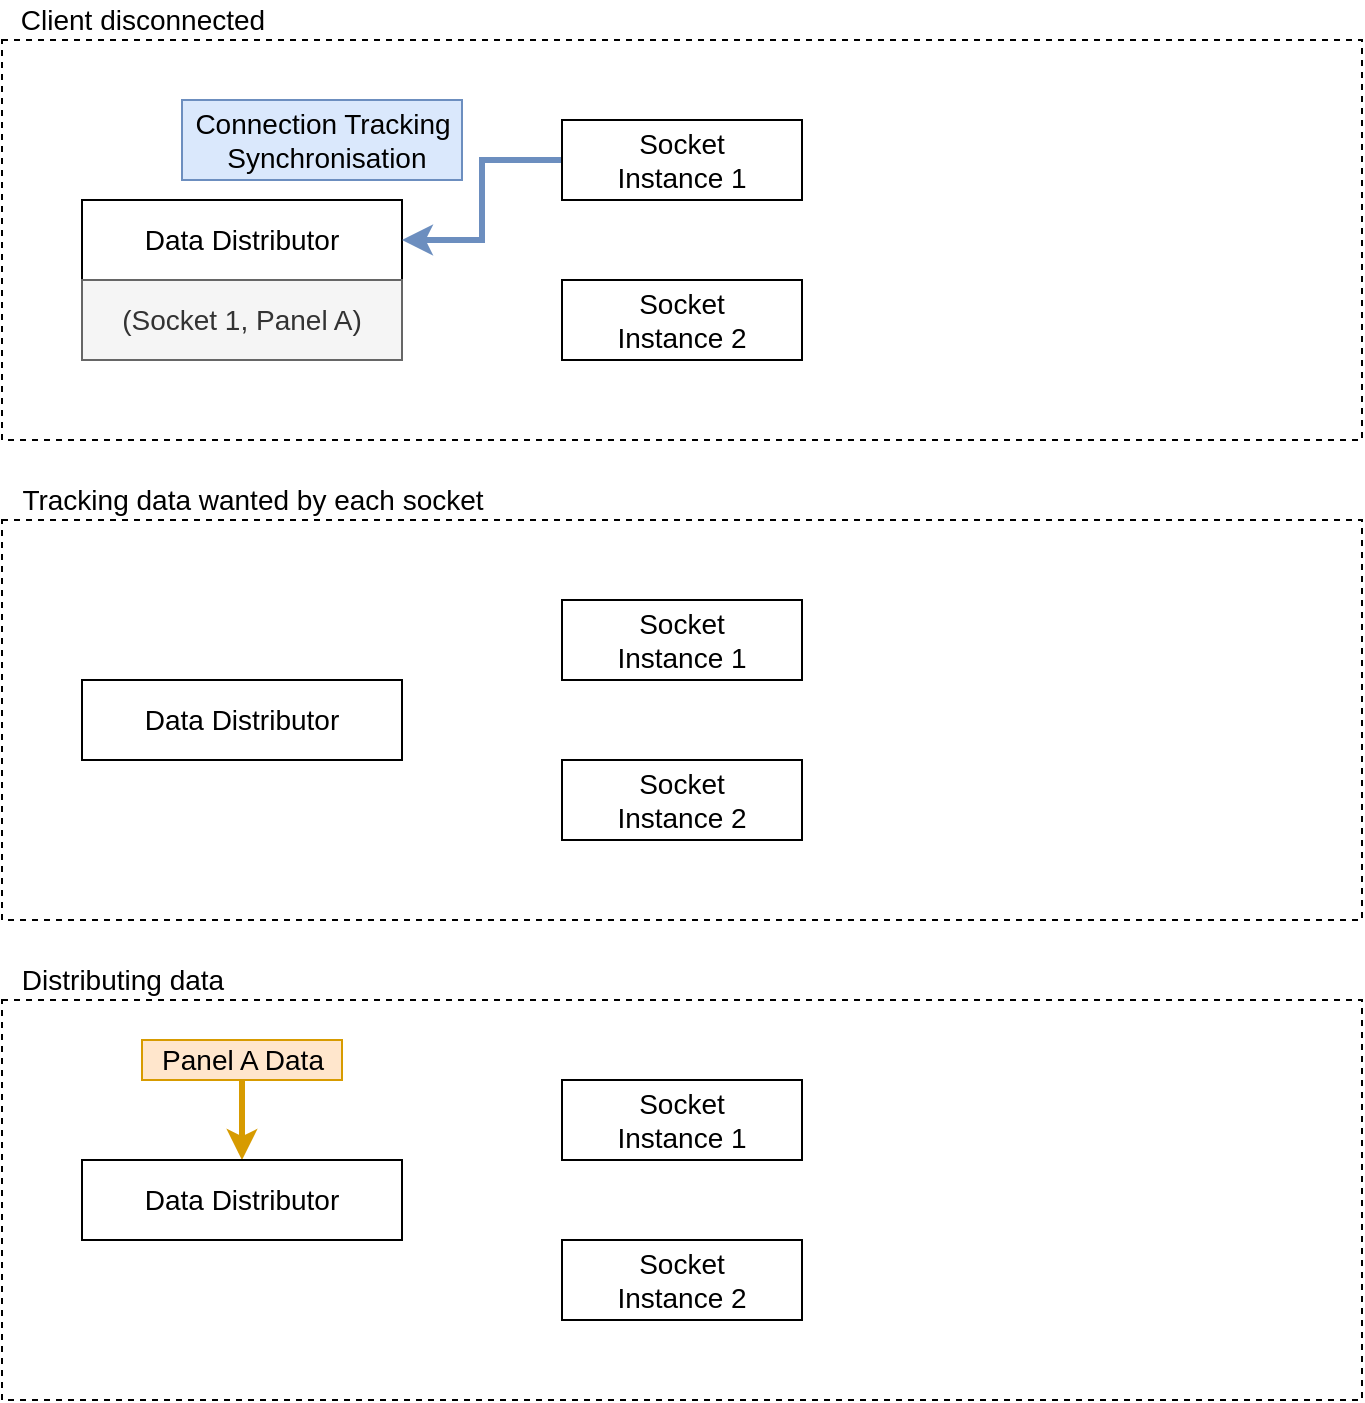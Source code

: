 <mxfile version="12.9.3" type="device"><diagram id="FJ4VgS63eRGLfGzGmcOt" name="Page-1"><mxGraphModel dx="1278" dy="1136" grid="1" gridSize="10" guides="1" tooltips="1" connect="1" arrows="1" fold="1" page="1" pageScale="1" pageWidth="827" pageHeight="1169" math="0" shadow="0"><root><mxCell id="0"/><mxCell id="1" parent="0"/><mxCell id="KcPXLFR7s_Kpa4rdPTK6-59" value="" style="rounded=0;whiteSpace=wrap;html=1;fontSize=14;fillColor=none;dashed=1;" vertex="1" parent="1"><mxGeometry x="40" y="520" width="680" height="200" as="geometry"/></mxCell><mxCell id="KcPXLFR7s_Kpa4rdPTK6-31" value="" style="rounded=0;whiteSpace=wrap;html=1;fontSize=14;fillColor=none;dashed=1;" vertex="1" parent="1"><mxGeometry x="40" y="40" width="680" height="200" as="geometry"/></mxCell><mxCell id="KcPXLFR7s_Kpa4rdPTK6-42" value="" style="rounded=0;whiteSpace=wrap;html=1;fontSize=14;fillColor=none;dashed=1;" vertex="1" parent="1"><mxGeometry x="40" y="280" width="680" height="200" as="geometry"/></mxCell><mxCell id="KcPXLFR7s_Kpa4rdPTK6-1" value="Data Distributor" style="rounded=0;whiteSpace=wrap;html=1;fontSize=14;" vertex="1" parent="1"><mxGeometry x="80" y="120" width="160" height="40" as="geometry"/></mxCell><mxCell id="KcPXLFR7s_Kpa4rdPTK6-6" style="edgeStyle=orthogonalEdgeStyle;rounded=0;orthogonalLoop=1;jettySize=auto;html=1;exitX=0;exitY=0.5;exitDx=0;exitDy=0;entryX=1;entryY=0.5;entryDx=0;entryDy=0;fontSize=14;fillColor=#dae8fc;strokeColor=#6c8ebf;strokeWidth=3;" edge="1" parent="1" source="KcPXLFR7s_Kpa4rdPTK6-2" target="KcPXLFR7s_Kpa4rdPTK6-1"><mxGeometry relative="1" as="geometry"/></mxCell><mxCell id="KcPXLFR7s_Kpa4rdPTK6-2" value="Socket&lt;br&gt;Instance 1" style="rounded=0;whiteSpace=wrap;html=1;fontSize=14;" vertex="1" parent="1"><mxGeometry x="320" y="80" width="120" height="40" as="geometry"/></mxCell><mxCell id="KcPXLFR7s_Kpa4rdPTK6-3" value="Socket&lt;br&gt;Instance 2" style="rounded=0;whiteSpace=wrap;html=1;fontSize=14;" vertex="1" parent="1"><mxGeometry x="320" y="160" width="120" height="40" as="geometry"/></mxCell><mxCell id="KcPXLFR7s_Kpa4rdPTK6-8" value="Connection Tracking&lt;br&gt;&amp;nbsp;Synchronisation" style="text;html=1;align=center;verticalAlign=middle;resizable=0;points=[];autosize=1;fontSize=14;fillColor=#dae8fc;strokeColor=#6c8ebf;" vertex="1" parent="1"><mxGeometry x="130" y="70" width="140" height="40" as="geometry"/></mxCell><mxCell id="KcPXLFR7s_Kpa4rdPTK6-32" value="Client disconnected" style="text;html=1;align=center;verticalAlign=middle;resizable=0;points=[];autosize=1;fontSize=14;" vertex="1" parent="1"><mxGeometry x="40" y="20" width="140" height="20" as="geometry"/></mxCell><mxCell id="KcPXLFR7s_Kpa4rdPTK6-34" value="Data Distributor" style="rounded=0;whiteSpace=wrap;html=1;fontSize=14;" vertex="1" parent="1"><mxGeometry x="80" y="360" width="160" height="40" as="geometry"/></mxCell><mxCell id="KcPXLFR7s_Kpa4rdPTK6-36" value="Socket&lt;br&gt;Instance 1" style="rounded=0;whiteSpace=wrap;html=1;fontSize=14;" vertex="1" parent="1"><mxGeometry x="320" y="320" width="120" height="40" as="geometry"/></mxCell><mxCell id="KcPXLFR7s_Kpa4rdPTK6-37" value="Socket&lt;br&gt;Instance 2" style="rounded=0;whiteSpace=wrap;html=1;fontSize=14;" vertex="1" parent="1"><mxGeometry x="320" y="400" width="120" height="40" as="geometry"/></mxCell><mxCell id="KcPXLFR7s_Kpa4rdPTK6-43" value="Tracking data wanted by each socket" style="text;html=1;align=center;verticalAlign=middle;resizable=0;points=[];autosize=1;fontSize=14;" vertex="1" parent="1"><mxGeometry x="40" y="260" width="250" height="20" as="geometry"/></mxCell><mxCell id="KcPXLFR7s_Kpa4rdPTK6-55" style="edgeStyle=orthogonalEdgeStyle;rounded=0;orthogonalLoop=1;jettySize=auto;html=1;exitX=0.5;exitY=0;exitDx=0;exitDy=0;startArrow=classic;startFill=1;strokeWidth=3;fontSize=14;fillColor=#ffe6cc;strokeColor=#d79b00;endArrow=none;endFill=0;" edge="1" parent="1" source="KcPXLFR7s_Kpa4rdPTK6-46"><mxGeometry relative="1" as="geometry"><mxPoint x="160" y="560" as="targetPoint"/></mxGeometry></mxCell><mxCell id="KcPXLFR7s_Kpa4rdPTK6-46" value="Data Distributor" style="rounded=0;whiteSpace=wrap;html=1;fontSize=14;" vertex="1" parent="1"><mxGeometry x="80" y="600" width="160" height="40" as="geometry"/></mxCell><mxCell id="KcPXLFR7s_Kpa4rdPTK6-48" value="Socket&lt;br&gt;Instance 1" style="rounded=0;whiteSpace=wrap;html=1;fontSize=14;" vertex="1" parent="1"><mxGeometry x="320" y="560" width="120" height="40" as="geometry"/></mxCell><mxCell id="KcPXLFR7s_Kpa4rdPTK6-49" value="Socket&lt;br&gt;Instance 2" style="rounded=0;whiteSpace=wrap;html=1;fontSize=14;" vertex="1" parent="1"><mxGeometry x="320" y="640" width="120" height="40" as="geometry"/></mxCell><mxCell id="KcPXLFR7s_Kpa4rdPTK6-52" value="Distributing data" style="text;html=1;align=center;verticalAlign=middle;resizable=0;points=[];autosize=1;fontSize=14;" vertex="1" parent="1"><mxGeometry x="40" y="500" width="120" height="20" as="geometry"/></mxCell><mxCell id="KcPXLFR7s_Kpa4rdPTK6-56" value="Panel A Data" style="text;html=1;align=center;verticalAlign=middle;resizable=0;points=[];autosize=1;fontSize=14;fillColor=#ffe6cc;strokeColor=#d79b00;" vertex="1" parent="1"><mxGeometry x="110" y="540" width="100" height="20" as="geometry"/></mxCell><mxCell id="KcPXLFR7s_Kpa4rdPTK6-73" value="(Socket 1, Panel A)" style="rounded=0;whiteSpace=wrap;html=1;fontSize=14;fillColor=#f5f5f5;strokeColor=#666666;fontColor=#333333;" vertex="1" parent="1"><mxGeometry x="80" y="160" width="160" height="40" as="geometry"/></mxCell></root></mxGraphModel></diagram></mxfile>